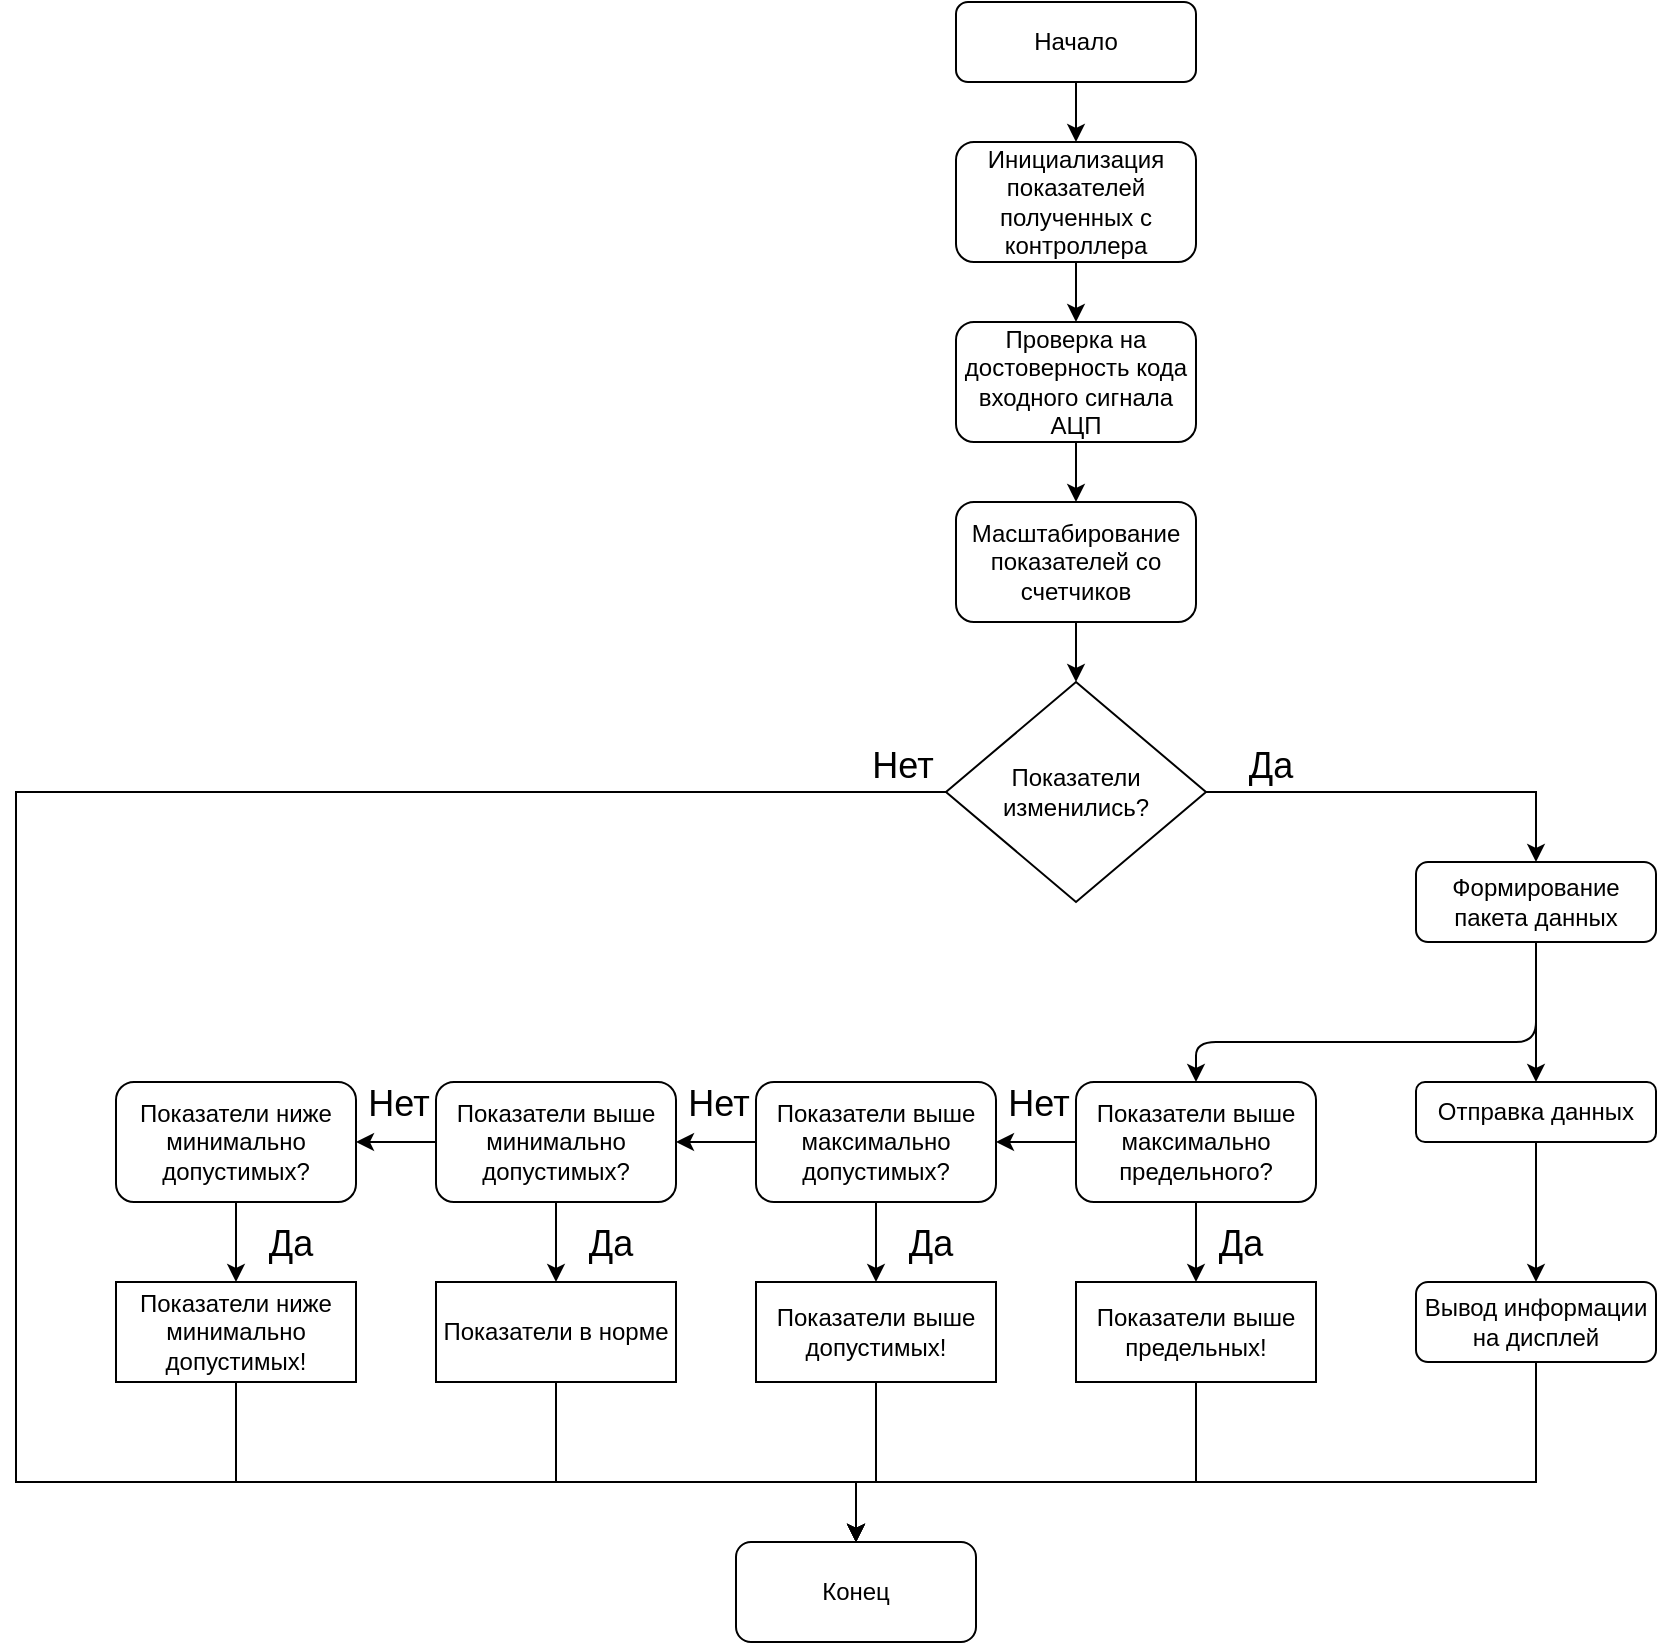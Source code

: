 <mxfile version="13.1.1" type="device"><diagram id="C5RBs43oDa-KdzZeNtuy" name="Page-1"><mxGraphModel dx="2310" dy="829" grid="1" gridSize="10" guides="1" tooltips="1" connect="1" arrows="1" fold="1" page="1" pageScale="1" pageWidth="827" pageHeight="1169" math="0" shadow="0"><root><mxCell id="WIyWlLk6GJQsqaUBKTNV-0"/><mxCell id="WIyWlLk6GJQsqaUBKTNV-1" parent="WIyWlLk6GJQsqaUBKTNV-0"/><mxCell id="F8m4cZ58NdXHDtDb_6PK-47" value="" style="edgeStyle=orthogonalEdgeStyle;rounded=0;orthogonalLoop=1;jettySize=auto;html=1;" edge="1" parent="WIyWlLk6GJQsqaUBKTNV-1" source="F8m4cZ58NdXHDtDb_6PK-48" target="F8m4cZ58NdXHDtDb_6PK-51"><mxGeometry relative="1" as="geometry"/></mxCell><mxCell id="F8m4cZ58NdXHDtDb_6PK-48" value="Начало" style="rounded=1;whiteSpace=wrap;html=1;fontSize=12;glass=0;strokeWidth=1;shadow=0;" vertex="1" parent="WIyWlLk6GJQsqaUBKTNV-1"><mxGeometry x="170" y="90" width="120" height="40" as="geometry"/></mxCell><mxCell id="F8m4cZ58NdXHDtDb_6PK-49" value="Формирование пакета данных" style="rounded=1;whiteSpace=wrap;html=1;fontSize=12;glass=0;strokeWidth=1;shadow=0;" vertex="1" parent="WIyWlLk6GJQsqaUBKTNV-1"><mxGeometry x="400" y="520" width="120" height="40" as="geometry"/></mxCell><mxCell id="F8m4cZ58NdXHDtDb_6PK-50" value="" style="edgeStyle=orthogonalEdgeStyle;rounded=0;orthogonalLoop=1;jettySize=auto;html=1;" edge="1" parent="WIyWlLk6GJQsqaUBKTNV-1" source="F8m4cZ58NdXHDtDb_6PK-51" target="F8m4cZ58NdXHDtDb_6PK-55"><mxGeometry relative="1" as="geometry"/></mxCell><mxCell id="F8m4cZ58NdXHDtDb_6PK-51" value="Инициализация показателей полученных с контроллера" style="rounded=1;whiteSpace=wrap;html=1;" vertex="1" parent="WIyWlLk6GJQsqaUBKTNV-1"><mxGeometry x="170" y="160" width="120" height="60" as="geometry"/></mxCell><mxCell id="F8m4cZ58NdXHDtDb_6PK-52" value="" style="edgeStyle=orthogonalEdgeStyle;rounded=0;orthogonalLoop=1;jettySize=auto;html=1;" edge="1" parent="WIyWlLk6GJQsqaUBKTNV-1" source="F8m4cZ58NdXHDtDb_6PK-53" target="F8m4cZ58NdXHDtDb_6PK-58"><mxGeometry relative="1" as="geometry"/></mxCell><mxCell id="F8m4cZ58NdXHDtDb_6PK-53" value="Масштабирование показателей со счетчиков" style="rounded=1;whiteSpace=wrap;html=1;" vertex="1" parent="WIyWlLk6GJQsqaUBKTNV-1"><mxGeometry x="170" y="340" width="120" height="60" as="geometry"/></mxCell><mxCell id="F8m4cZ58NdXHDtDb_6PK-54" value="" style="edgeStyle=orthogonalEdgeStyle;rounded=0;orthogonalLoop=1;jettySize=auto;html=1;" edge="1" parent="WIyWlLk6GJQsqaUBKTNV-1" source="F8m4cZ58NdXHDtDb_6PK-55" target="F8m4cZ58NdXHDtDb_6PK-53"><mxGeometry relative="1" as="geometry"/></mxCell><mxCell id="F8m4cZ58NdXHDtDb_6PK-55" value="Проверка на достоверность кода входного сигнала АЦП" style="rounded=1;whiteSpace=wrap;html=1;" vertex="1" parent="WIyWlLk6GJQsqaUBKTNV-1"><mxGeometry x="170" y="250" width="120" height="60" as="geometry"/></mxCell><mxCell id="F8m4cZ58NdXHDtDb_6PK-56" style="edgeStyle=orthogonalEdgeStyle;rounded=0;orthogonalLoop=1;jettySize=auto;html=1;entryX=0.5;entryY=0;entryDx=0;entryDy=0;" edge="1" parent="WIyWlLk6GJQsqaUBKTNV-1" source="F8m4cZ58NdXHDtDb_6PK-58" target="F8m4cZ58NdXHDtDb_6PK-49"><mxGeometry relative="1" as="geometry"/></mxCell><mxCell id="F8m4cZ58NdXHDtDb_6PK-57" style="edgeStyle=orthogonalEdgeStyle;rounded=0;orthogonalLoop=1;jettySize=auto;html=1;" edge="1" parent="WIyWlLk6GJQsqaUBKTNV-1" source="F8m4cZ58NdXHDtDb_6PK-58"><mxGeometry relative="1" as="geometry"><mxPoint x="120" y="890.0" as="targetPoint"/><Array as="points"><mxPoint x="-300" y="485"/><mxPoint x="-300" y="830"/><mxPoint x="120" y="830"/></Array></mxGeometry></mxCell><mxCell id="F8m4cZ58NdXHDtDb_6PK-58" value="Показатели изменились?" style="rhombus;whiteSpace=wrap;html=1;" vertex="1" parent="WIyWlLk6GJQsqaUBKTNV-1"><mxGeometry x="165" y="430" width="130" height="110" as="geometry"/></mxCell><mxCell id="F8m4cZ58NdXHDtDb_6PK-59" style="edgeStyle=orthogonalEdgeStyle;rounded=0;orthogonalLoop=1;jettySize=auto;html=1;entryX=0.5;entryY=0;entryDx=0;entryDy=0;" edge="1" parent="WIyWlLk6GJQsqaUBKTNV-1" source="F8m4cZ58NdXHDtDb_6PK-60" target="F8m4cZ58NdXHDtDb_6PK-62"><mxGeometry relative="1" as="geometry"/></mxCell><mxCell id="F8m4cZ58NdXHDtDb_6PK-60" value="Отправка данных" style="rounded=1;whiteSpace=wrap;html=1;" vertex="1" parent="WIyWlLk6GJQsqaUBKTNV-1"><mxGeometry x="400" y="630" width="120" height="30" as="geometry"/></mxCell><mxCell id="F8m4cZ58NdXHDtDb_6PK-61" style="edgeStyle=orthogonalEdgeStyle;rounded=0;orthogonalLoop=1;jettySize=auto;html=1;entryX=0.5;entryY=0;entryDx=0;entryDy=0;" edge="1" parent="WIyWlLk6GJQsqaUBKTNV-1" source="F8m4cZ58NdXHDtDb_6PK-62" target="F8m4cZ58NdXHDtDb_6PK-70"><mxGeometry relative="1" as="geometry"><Array as="points"><mxPoint x="460" y="830"/><mxPoint x="120" y="830"/></Array></mxGeometry></mxCell><mxCell id="F8m4cZ58NdXHDtDb_6PK-62" value="Вывод информации на дисплей" style="rounded=1;whiteSpace=wrap;html=1;" vertex="1" parent="WIyWlLk6GJQsqaUBKTNV-1"><mxGeometry x="400" y="730" width="120" height="40" as="geometry"/></mxCell><mxCell id="F8m4cZ58NdXHDtDb_6PK-63" value="" style="edgeStyle=orthogonalEdgeStyle;rounded=0;orthogonalLoop=1;jettySize=auto;html=1;" edge="1" parent="WIyWlLk6GJQsqaUBKTNV-1" source="F8m4cZ58NdXHDtDb_6PK-65" target="F8m4cZ58NdXHDtDb_6PK-68"><mxGeometry relative="1" as="geometry"/></mxCell><mxCell id="F8m4cZ58NdXHDtDb_6PK-64" value="" style="edgeStyle=orthogonalEdgeStyle;rounded=0;orthogonalLoop=1;jettySize=auto;html=1;" edge="1" parent="WIyWlLk6GJQsqaUBKTNV-1" source="F8m4cZ58NdXHDtDb_6PK-65" target="F8m4cZ58NdXHDtDb_6PK-78"><mxGeometry relative="1" as="geometry"/></mxCell><mxCell id="F8m4cZ58NdXHDtDb_6PK-65" value="Показатели выше максимально предельного?" style="rounded=1;whiteSpace=wrap;html=1;" vertex="1" parent="WIyWlLk6GJQsqaUBKTNV-1"><mxGeometry x="230" y="630" width="120" height="60" as="geometry"/></mxCell><mxCell id="F8m4cZ58NdXHDtDb_6PK-66" value="" style="endArrow=classic;html=1;entryX=0.5;entryY=0;entryDx=0;entryDy=0;exitX=0.5;exitY=1;exitDx=0;exitDy=0;" edge="1" parent="WIyWlLk6GJQsqaUBKTNV-1" source="F8m4cZ58NdXHDtDb_6PK-49" target="F8m4cZ58NdXHDtDb_6PK-60"><mxGeometry width="50" height="50" relative="1" as="geometry"><mxPoint x="310" y="680" as="sourcePoint"/><mxPoint x="360" y="630" as="targetPoint"/><Array as="points"><mxPoint x="460" y="580"/></Array></mxGeometry></mxCell><mxCell id="F8m4cZ58NdXHDtDb_6PK-67" style="edgeStyle=orthogonalEdgeStyle;rounded=0;orthogonalLoop=1;jettySize=auto;html=1;entryX=0.5;entryY=0;entryDx=0;entryDy=0;" edge="1" parent="WIyWlLk6GJQsqaUBKTNV-1" source="F8m4cZ58NdXHDtDb_6PK-68" target="F8m4cZ58NdXHDtDb_6PK-70"><mxGeometry relative="1" as="geometry"><Array as="points"><mxPoint x="290" y="830"/><mxPoint x="120" y="830"/></Array></mxGeometry></mxCell><mxCell id="F8m4cZ58NdXHDtDb_6PK-68" value="Показатели выше предельных!" style="rounded=0;whiteSpace=wrap;html=1;" vertex="1" parent="WIyWlLk6GJQsqaUBKTNV-1"><mxGeometry x="230" y="730" width="120" height="50" as="geometry"/></mxCell><mxCell id="F8m4cZ58NdXHDtDb_6PK-69" value="" style="endArrow=classic;html=1;entryX=0.5;entryY=0;entryDx=0;entryDy=0;" edge="1" parent="WIyWlLk6GJQsqaUBKTNV-1" target="F8m4cZ58NdXHDtDb_6PK-65"><mxGeometry width="50" height="50" relative="1" as="geometry"><mxPoint x="460" y="580" as="sourcePoint"/><mxPoint x="360" y="720" as="targetPoint"/><Array as="points"><mxPoint x="460" y="610"/><mxPoint x="290" y="610"/></Array></mxGeometry></mxCell><mxCell id="F8m4cZ58NdXHDtDb_6PK-70" value="Конец" style="rounded=1;whiteSpace=wrap;html=1;" vertex="1" parent="WIyWlLk6GJQsqaUBKTNV-1"><mxGeometry x="60" y="860" width="120" height="50" as="geometry"/></mxCell><mxCell id="F8m4cZ58NdXHDtDb_6PK-71" value="" style="edgeStyle=orthogonalEdgeStyle;rounded=0;orthogonalLoop=1;jettySize=auto;html=1;" edge="1" parent="WIyWlLk6GJQsqaUBKTNV-1" source="F8m4cZ58NdXHDtDb_6PK-73" target="F8m4cZ58NdXHDtDb_6PK-75"><mxGeometry relative="1" as="geometry"/></mxCell><mxCell id="F8m4cZ58NdXHDtDb_6PK-72" value="" style="edgeStyle=orthogonalEdgeStyle;rounded=0;orthogonalLoop=1;jettySize=auto;html=1;" edge="1" parent="WIyWlLk6GJQsqaUBKTNV-1" source="F8m4cZ58NdXHDtDb_6PK-73" target="F8m4cZ58NdXHDtDb_6PK-82"><mxGeometry relative="1" as="geometry"/></mxCell><mxCell id="F8m4cZ58NdXHDtDb_6PK-73" value="Показатели выше минимально допустимых?" style="rounded=1;whiteSpace=wrap;html=1;" vertex="1" parent="WIyWlLk6GJQsqaUBKTNV-1"><mxGeometry x="-90" y="630" width="120" height="60" as="geometry"/></mxCell><mxCell id="F8m4cZ58NdXHDtDb_6PK-74" style="edgeStyle=orthogonalEdgeStyle;rounded=0;orthogonalLoop=1;jettySize=auto;html=1;entryX=0.5;entryY=0;entryDx=0;entryDy=0;" edge="1" parent="WIyWlLk6GJQsqaUBKTNV-1" source="F8m4cZ58NdXHDtDb_6PK-75" target="F8m4cZ58NdXHDtDb_6PK-70"><mxGeometry relative="1" as="geometry"><Array as="points"><mxPoint x="-30" y="830"/><mxPoint x="120" y="830"/></Array></mxGeometry></mxCell><mxCell id="F8m4cZ58NdXHDtDb_6PK-75" value="Показатели в норме" style="rounded=0;whiteSpace=wrap;html=1;" vertex="1" parent="WIyWlLk6GJQsqaUBKTNV-1"><mxGeometry x="-90" y="730" width="120" height="50" as="geometry"/></mxCell><mxCell id="F8m4cZ58NdXHDtDb_6PK-76" value="" style="edgeStyle=orthogonalEdgeStyle;rounded=0;orthogonalLoop=1;jettySize=auto;html=1;" edge="1" parent="WIyWlLk6GJQsqaUBKTNV-1" source="F8m4cZ58NdXHDtDb_6PK-78" target="F8m4cZ58NdXHDtDb_6PK-80"><mxGeometry relative="1" as="geometry"/></mxCell><mxCell id="F8m4cZ58NdXHDtDb_6PK-77" value="" style="edgeStyle=orthogonalEdgeStyle;rounded=0;orthogonalLoop=1;jettySize=auto;html=1;" edge="1" parent="WIyWlLk6GJQsqaUBKTNV-1" source="F8m4cZ58NdXHDtDb_6PK-78" target="F8m4cZ58NdXHDtDb_6PK-73"><mxGeometry relative="1" as="geometry"/></mxCell><mxCell id="F8m4cZ58NdXHDtDb_6PK-78" value="Показатели выше максимально допустимых?" style="rounded=1;whiteSpace=wrap;html=1;" vertex="1" parent="WIyWlLk6GJQsqaUBKTNV-1"><mxGeometry x="70" y="630" width="120" height="60" as="geometry"/></mxCell><mxCell id="F8m4cZ58NdXHDtDb_6PK-79" style="edgeStyle=orthogonalEdgeStyle;rounded=0;orthogonalLoop=1;jettySize=auto;html=1;entryX=0.5;entryY=0;entryDx=0;entryDy=0;" edge="1" parent="WIyWlLk6GJQsqaUBKTNV-1" source="F8m4cZ58NdXHDtDb_6PK-80" target="F8m4cZ58NdXHDtDb_6PK-70"><mxGeometry relative="1" as="geometry"><Array as="points"><mxPoint x="130" y="830"/><mxPoint x="120" y="830"/></Array></mxGeometry></mxCell><mxCell id="F8m4cZ58NdXHDtDb_6PK-80" value="Показатели выше допустимых!" style="rounded=0;whiteSpace=wrap;html=1;" vertex="1" parent="WIyWlLk6GJQsqaUBKTNV-1"><mxGeometry x="70" y="730" width="120" height="50" as="geometry"/></mxCell><mxCell id="F8m4cZ58NdXHDtDb_6PK-81" value="" style="edgeStyle=orthogonalEdgeStyle;rounded=0;orthogonalLoop=1;jettySize=auto;html=1;" edge="1" parent="WIyWlLk6GJQsqaUBKTNV-1" source="F8m4cZ58NdXHDtDb_6PK-82" target="F8m4cZ58NdXHDtDb_6PK-84"><mxGeometry relative="1" as="geometry"/></mxCell><mxCell id="F8m4cZ58NdXHDtDb_6PK-82" value="Показатели ниже минимально допустимых?" style="rounded=1;whiteSpace=wrap;html=1;" vertex="1" parent="WIyWlLk6GJQsqaUBKTNV-1"><mxGeometry x="-250" y="630" width="120" height="60" as="geometry"/></mxCell><mxCell id="F8m4cZ58NdXHDtDb_6PK-83" style="edgeStyle=orthogonalEdgeStyle;rounded=0;orthogonalLoop=1;jettySize=auto;html=1;entryX=0.5;entryY=0;entryDx=0;entryDy=0;" edge="1" parent="WIyWlLk6GJQsqaUBKTNV-1" source="F8m4cZ58NdXHDtDb_6PK-84" target="F8m4cZ58NdXHDtDb_6PK-70"><mxGeometry relative="1" as="geometry"><Array as="points"><mxPoint x="-190" y="830"/><mxPoint x="120" y="830"/></Array></mxGeometry></mxCell><mxCell id="F8m4cZ58NdXHDtDb_6PK-84" value="Показатели ниже минимально допустимых!" style="rounded=0;whiteSpace=wrap;html=1;" vertex="1" parent="WIyWlLk6GJQsqaUBKTNV-1"><mxGeometry x="-250" y="730" width="120" height="50" as="geometry"/></mxCell><mxCell id="F8m4cZ58NdXHDtDb_6PK-85" value="Да" style="text;html=1;align=center;verticalAlign=middle;resizable=0;points=[];autosize=1;strokeWidth=1;fontSize=18;" vertex="1" parent="WIyWlLk6GJQsqaUBKTNV-1"><mxGeometry x="311" y="459" width="32" height="26" as="geometry"/></mxCell><mxCell id="F8m4cZ58NdXHDtDb_6PK-86" value="Нет" style="text;html=1;align=center;verticalAlign=middle;resizable=0;points=[];autosize=1;strokeWidth=1;fontSize=18;" vertex="1" parent="WIyWlLk6GJQsqaUBKTNV-1"><mxGeometry x="123" y="459" width="40" height="26" as="geometry"/></mxCell><mxCell id="F8m4cZ58NdXHDtDb_6PK-87" value="Да" style="text;html=1;align=center;verticalAlign=middle;resizable=0;points=[];autosize=1;strokeWidth=1;fontSize=18;" vertex="1" parent="WIyWlLk6GJQsqaUBKTNV-1"><mxGeometry x="296" y="698" width="32" height="26" as="geometry"/></mxCell><mxCell id="F8m4cZ58NdXHDtDb_6PK-88" value="Нет" style="text;html=1;align=center;verticalAlign=middle;resizable=0;points=[];autosize=1;strokeWidth=1;fontSize=18;" vertex="1" parent="WIyWlLk6GJQsqaUBKTNV-1"><mxGeometry x="191" y="628" width="40" height="26" as="geometry"/></mxCell><mxCell id="F8m4cZ58NdXHDtDb_6PK-89" value="Нет" style="text;html=1;align=center;verticalAlign=middle;resizable=0;points=[];autosize=1;strokeWidth=1;fontSize=18;" vertex="1" parent="WIyWlLk6GJQsqaUBKTNV-1"><mxGeometry x="31" y="628" width="40" height="26" as="geometry"/></mxCell><mxCell id="F8m4cZ58NdXHDtDb_6PK-90" value="Нет" style="text;html=1;align=center;verticalAlign=middle;resizable=0;points=[];autosize=1;strokeWidth=1;fontSize=18;" vertex="1" parent="WIyWlLk6GJQsqaUBKTNV-1"><mxGeometry x="-129" y="628" width="40" height="26" as="geometry"/></mxCell><mxCell id="F8m4cZ58NdXHDtDb_6PK-91" value="Да" style="text;html=1;align=center;verticalAlign=middle;resizable=0;points=[];autosize=1;strokeWidth=1;fontSize=18;" vertex="1" parent="WIyWlLk6GJQsqaUBKTNV-1"><mxGeometry x="141" y="698" width="32" height="26" as="geometry"/></mxCell><mxCell id="F8m4cZ58NdXHDtDb_6PK-92" value="Да" style="text;html=1;align=center;verticalAlign=middle;resizable=0;points=[];autosize=1;strokeWidth=1;fontSize=18;" vertex="1" parent="WIyWlLk6GJQsqaUBKTNV-1"><mxGeometry x="-19" y="698" width="32" height="26" as="geometry"/></mxCell><mxCell id="F8m4cZ58NdXHDtDb_6PK-93" value="Да" style="text;html=1;align=center;verticalAlign=middle;resizable=0;points=[];autosize=1;strokeWidth=1;fontSize=18;" vertex="1" parent="WIyWlLk6GJQsqaUBKTNV-1"><mxGeometry x="-179" y="698" width="32" height="26" as="geometry"/></mxCell></root></mxGraphModel></diagram></mxfile>